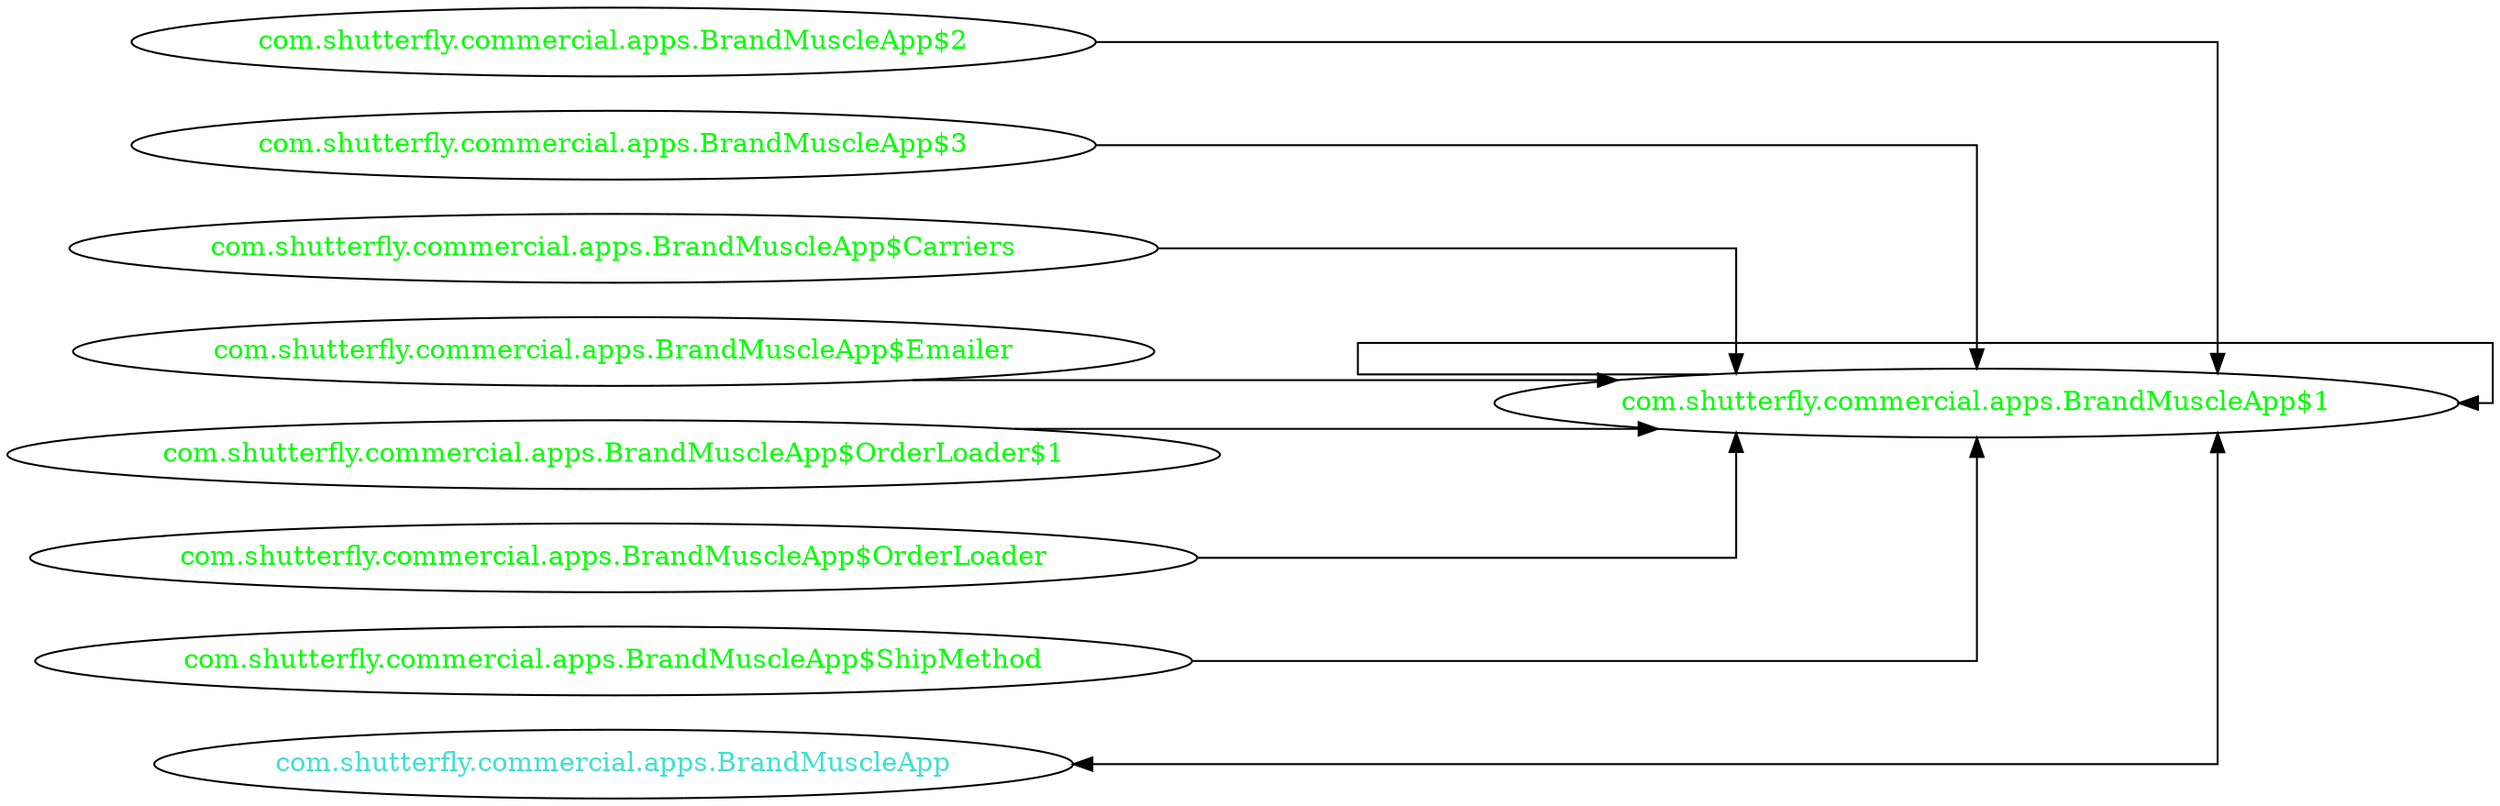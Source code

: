 digraph dependencyGraph {
 concentrate=true;
 ranksep="2.0";
 rankdir="LR"; 
 splines="ortho";
"com.shutterfly.commercial.apps.BrandMuscleApp$1" [fontcolor="red"];
"com.shutterfly.commercial.apps.BrandMuscleApp$1" [ fontcolor="green" ];
"com.shutterfly.commercial.apps.BrandMuscleApp$1"->"com.shutterfly.commercial.apps.BrandMuscleApp$1";
"com.shutterfly.commercial.apps.BrandMuscleApp$2" [ fontcolor="green" ];
"com.shutterfly.commercial.apps.BrandMuscleApp$2"->"com.shutterfly.commercial.apps.BrandMuscleApp$1";
"com.shutterfly.commercial.apps.BrandMuscleApp$3" [ fontcolor="green" ];
"com.shutterfly.commercial.apps.BrandMuscleApp$3"->"com.shutterfly.commercial.apps.BrandMuscleApp$1";
"com.shutterfly.commercial.apps.BrandMuscleApp$Carriers" [ fontcolor="green" ];
"com.shutterfly.commercial.apps.BrandMuscleApp$Carriers"->"com.shutterfly.commercial.apps.BrandMuscleApp$1";
"com.shutterfly.commercial.apps.BrandMuscleApp$Emailer" [ fontcolor="green" ];
"com.shutterfly.commercial.apps.BrandMuscleApp$Emailer"->"com.shutterfly.commercial.apps.BrandMuscleApp$1";
"com.shutterfly.commercial.apps.BrandMuscleApp$OrderLoader$1" [ fontcolor="green" ];
"com.shutterfly.commercial.apps.BrandMuscleApp$OrderLoader$1"->"com.shutterfly.commercial.apps.BrandMuscleApp$1";
"com.shutterfly.commercial.apps.BrandMuscleApp$OrderLoader" [ fontcolor="green" ];
"com.shutterfly.commercial.apps.BrandMuscleApp$OrderLoader"->"com.shutterfly.commercial.apps.BrandMuscleApp$1";
"com.shutterfly.commercial.apps.BrandMuscleApp$ShipMethod" [ fontcolor="green" ];
"com.shutterfly.commercial.apps.BrandMuscleApp$ShipMethod"->"com.shutterfly.commercial.apps.BrandMuscleApp$1";
"com.shutterfly.commercial.apps.BrandMuscleApp" [ fontcolor="turquoise" ];
"com.shutterfly.commercial.apps.BrandMuscleApp"->"com.shutterfly.commercial.apps.BrandMuscleApp$1" [dir=both];
}